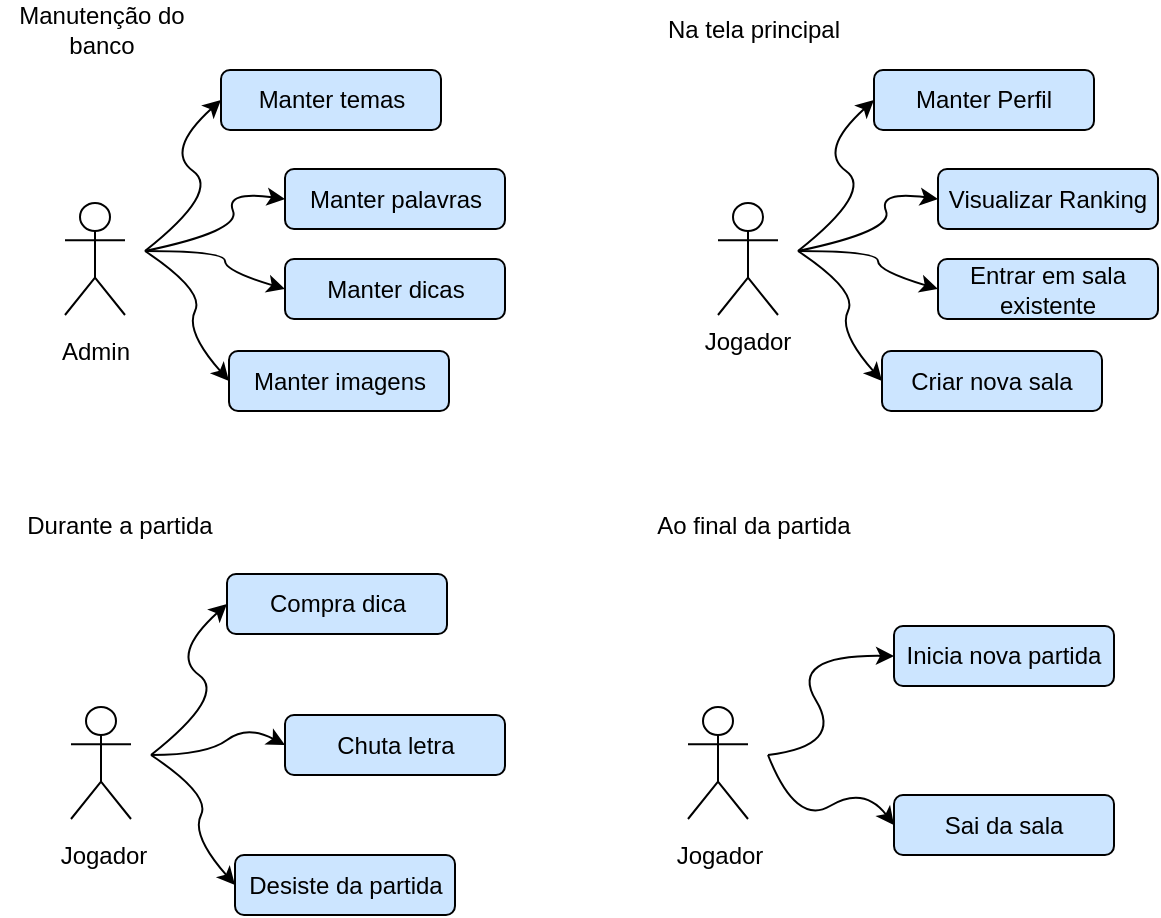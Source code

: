 <mxfile version="10.7.5" type="google"><diagram id="OUIDlDjPMiDUH4zOJpon" name="Page-1"><mxGraphModel dx="1127" dy="549" grid="0" gridSize="10" guides="1" tooltips="1" connect="1" arrows="1" fold="1" page="1" pageScale="1" pageWidth="827" pageHeight="1169" math="0" shadow="0"><root><mxCell id="0"/><mxCell id="1" parent="0"/><mxCell id="Pyx3L0X_K3Zgf8l13ir7-1" value="Actor" style="shape=umlActor;verticalLabelPosition=bottom;labelBackgroundColor=#ffffff;verticalAlign=top;html=1;outlineConnect=0;" parent="1" vertex="1"><mxGeometry x="149.5" y="126.5" width="30" height="56" as="geometry"/></mxCell><mxCell id="Pyx3L0X_K3Zgf8l13ir7-4" value="Manter temas" style="rounded=1;whiteSpace=wrap;html=1;fillColor=#CCE5FF;" parent="1" vertex="1"><mxGeometry x="227.5" y="60" width="110" height="30" as="geometry"/></mxCell><mxCell id="Pyx3L0X_K3Zgf8l13ir7-5" value="Manter palavras" style="rounded=1;whiteSpace=wrap;html=1;fillColor=#CCE5FF;" parent="1" vertex="1"><mxGeometry x="259.5" y="109.5" width="110" height="30" as="geometry"/></mxCell><mxCell id="Pyx3L0X_K3Zgf8l13ir7-6" value="Manter dicas" style="rounded=1;whiteSpace=wrap;html=1;fillColor=#CCE5FF;" parent="1" vertex="1"><mxGeometry x="259.5" y="154.5" width="110" height="30" as="geometry"/></mxCell><mxCell id="Pyx3L0X_K3Zgf8l13ir7-7" value="Manter imagens" style="rounded=1;whiteSpace=wrap;html=1;fillColor=#CCE5FF;" parent="1" vertex="1"><mxGeometry x="231.5" y="200.5" width="110" height="30" as="geometry"/></mxCell><mxCell id="Pyx3L0X_K3Zgf8l13ir7-9" value="" style="curved=1;endArrow=classic;html=1;entryX=0;entryY=0.5;entryDx=0;entryDy=0;" parent="1" target="Pyx3L0X_K3Zgf8l13ir7-4" edge="1"><mxGeometry width="50" height="50" relative="1" as="geometry"><mxPoint x="189.5" y="150.5" as="sourcePoint"/><mxPoint x="129.5" y="250.5" as="targetPoint"/><Array as="points"><mxPoint x="227.5" y="120.5"/><mxPoint x="199.5" y="100.5"/></Array></mxGeometry></mxCell><mxCell id="Pyx3L0X_K3Zgf8l13ir7-10" value="" style="curved=1;endArrow=classic;html=1;entryX=0;entryY=0.5;entryDx=0;entryDy=0;" parent="1" target="Pyx3L0X_K3Zgf8l13ir7-5" edge="1"><mxGeometry width="50" height="50" relative="1" as="geometry"><mxPoint x="189.5" y="150.5" as="sourcePoint"/><mxPoint x="237.5" y="85.5" as="targetPoint"/><Array as="points"><mxPoint x="237.5" y="140.5"/><mxPoint x="229.5" y="120.5"/></Array></mxGeometry></mxCell><mxCell id="Pyx3L0X_K3Zgf8l13ir7-11" value="" style="curved=1;endArrow=classic;html=1;entryX=0;entryY=0.5;entryDx=0;entryDy=0;" parent="1" target="Pyx3L0X_K3Zgf8l13ir7-6" edge="1"><mxGeometry width="50" height="50" relative="1" as="geometry"><mxPoint x="189.5" y="150.5" as="sourcePoint"/><mxPoint x="269.5" y="134.5" as="targetPoint"/><Array as="points"><mxPoint x="229.5" y="150.5"/><mxPoint x="229.5" y="160.5"/></Array></mxGeometry></mxCell><mxCell id="Pyx3L0X_K3Zgf8l13ir7-12" value="" style="curved=1;endArrow=classic;html=1;entryX=0;entryY=0.5;entryDx=0;entryDy=0;" parent="1" target="Pyx3L0X_K3Zgf8l13ir7-7" edge="1"><mxGeometry width="50" height="50" relative="1" as="geometry"><mxPoint x="189.5" y="150.5" as="sourcePoint"/><mxPoint x="279.5" y="144.5" as="targetPoint"/><Array as="points"><mxPoint x="219.5" y="170.5"/><mxPoint x="209.5" y="190.5"/></Array></mxGeometry></mxCell><mxCell id="Pyx3L0X_K3Zgf8l13ir7-13" value="Actor" style="shape=umlActor;verticalLabelPosition=bottom;labelBackgroundColor=#ffffff;verticalAlign=top;html=1;outlineConnect=0;" parent="1" vertex="1"><mxGeometry x="152.5" y="378.5" width="30" height="56" as="geometry"/></mxCell><mxCell id="Pyx3L0X_K3Zgf8l13ir7-14" value="Compra dica" style="rounded=1;whiteSpace=wrap;html=1;fillColor=#CCE5FF;" parent="1" vertex="1"><mxGeometry x="230.5" y="312" width="110" height="30" as="geometry"/></mxCell><mxCell id="Pyx3L0X_K3Zgf8l13ir7-15" value="Chuta letra" style="rounded=1;whiteSpace=wrap;html=1;fillColor=#CCE5FF;" parent="1" vertex="1"><mxGeometry x="259.5" y="382.5" width="110" height="30" as="geometry"/></mxCell><mxCell id="Pyx3L0X_K3Zgf8l13ir7-17" value="Desiste da partida" style="rounded=1;whiteSpace=wrap;html=1;fillColor=#CCE5FF;" parent="1" vertex="1"><mxGeometry x="234.5" y="452.5" width="110" height="30" as="geometry"/></mxCell><mxCell id="Pyx3L0X_K3Zgf8l13ir7-18" value="" style="curved=1;endArrow=classic;html=1;entryX=0;entryY=0.5;entryDx=0;entryDy=0;" parent="1" target="Pyx3L0X_K3Zgf8l13ir7-14" edge="1"><mxGeometry width="50" height="50" relative="1" as="geometry"><mxPoint x="192.5" y="402.5" as="sourcePoint"/><mxPoint x="132.5" y="502.5" as="targetPoint"/><Array as="points"><mxPoint x="230.5" y="372.5"/><mxPoint x="202.5" y="352.5"/></Array></mxGeometry></mxCell><mxCell id="Pyx3L0X_K3Zgf8l13ir7-19" value="" style="curved=1;endArrow=classic;html=1;entryX=0;entryY=0.5;entryDx=0;entryDy=0;" parent="1" target="Pyx3L0X_K3Zgf8l13ir7-15" edge="1"><mxGeometry width="50" height="50" relative="1" as="geometry"><mxPoint x="192.5" y="402.5" as="sourcePoint"/><mxPoint x="240.5" y="337.5" as="targetPoint"/><Array as="points"><mxPoint x="220.5" y="402.5"/><mxPoint x="240.5" y="387.5"/></Array></mxGeometry></mxCell><mxCell id="Pyx3L0X_K3Zgf8l13ir7-21" value="" style="curved=1;endArrow=classic;html=1;entryX=0;entryY=0.5;entryDx=0;entryDy=0;" parent="1" target="Pyx3L0X_K3Zgf8l13ir7-17" edge="1"><mxGeometry width="50" height="50" relative="1" as="geometry"><mxPoint x="192.5" y="402.5" as="sourcePoint"/><mxPoint x="282.5" y="396.5" as="targetPoint"/><Array as="points"><mxPoint x="222.5" y="422.5"/><mxPoint x="212.5" y="442.5"/></Array></mxGeometry></mxCell><mxCell id="Pyx3L0X_K3Zgf8l13ir7-22" value="Manutenção do banco" style="text;html=1;strokeColor=none;fillColor=none;align=center;verticalAlign=middle;whiteSpace=wrap;rounded=0;" parent="1" vertex="1"><mxGeometry x="117.5" y="30" width="100" height="20" as="geometry"/></mxCell><mxCell id="Pyx3L0X_K3Zgf8l13ir7-24" value="Durante a partida" style="text;html=1;strokeColor=none;fillColor=none;align=center;verticalAlign=middle;whiteSpace=wrap;rounded=0;" parent="1" vertex="1"><mxGeometry x="126.5" y="278" width="100" height="20" as="geometry"/></mxCell><mxCell id="c0iZppH3Q9-LfTc5vzS6-2" value="Actor" style="shape=umlActor;verticalLabelPosition=bottom;labelBackgroundColor=#ffffff;verticalAlign=top;html=1;outlineConnect=0;" parent="1" vertex="1"><mxGeometry x="461" y="378.5" width="30" height="56" as="geometry"/></mxCell><mxCell id="c0iZppH3Q9-LfTc5vzS6-3" value="Inicia nova partida" style="rounded=1;whiteSpace=wrap;html=1;fillColor=#CCE5FF;" parent="1" vertex="1"><mxGeometry x="564" y="338" width="110" height="30" as="geometry"/></mxCell><mxCell id="c0iZppH3Q9-LfTc5vzS6-4" value="Sai da sala" style="rounded=1;whiteSpace=wrap;html=1;fillColor=#CCE5FF;" parent="1" vertex="1"><mxGeometry x="564" y="422.5" width="110" height="30" as="geometry"/></mxCell><mxCell id="c0iZppH3Q9-LfTc5vzS6-6" value="" style="curved=1;endArrow=classic;html=1;entryX=0;entryY=0.5;entryDx=0;entryDy=0;" parent="1" target="c0iZppH3Q9-LfTc5vzS6-3" edge="1"><mxGeometry width="50" height="50" relative="1" as="geometry"><mxPoint x="501" y="402.5" as="sourcePoint"/><mxPoint x="441" y="502.5" as="targetPoint"/><Array as="points"><mxPoint x="539" y="398"/><mxPoint x="511" y="352.5"/></Array></mxGeometry></mxCell><mxCell id="c0iZppH3Q9-LfTc5vzS6-7" value="" style="curved=1;endArrow=classic;html=1;entryX=0;entryY=0.5;entryDx=0;entryDy=0;" parent="1" target="c0iZppH3Q9-LfTc5vzS6-4" edge="1"><mxGeometry width="50" height="50" relative="1" as="geometry"><mxPoint x="501" y="402.5" as="sourcePoint"/><mxPoint x="549" y="337.5" as="targetPoint"/><Array as="points"><mxPoint x="515" y="438"/><mxPoint x="549" y="418"/></Array></mxGeometry></mxCell><mxCell id="c0iZppH3Q9-LfTc5vzS6-9" value="Ao final da partida" style="text;html=1;strokeColor=none;fillColor=none;align=center;verticalAlign=middle;whiteSpace=wrap;rounded=0;" parent="1" vertex="1"><mxGeometry x="444" y="278" width="100" height="20" as="geometry"/></mxCell><mxCell id="OFpTC5C5rz61E4m8H4oO-2" value="Actor" style="shape=umlActor;verticalLabelPosition=bottom;labelBackgroundColor=#ffffff;verticalAlign=top;html=1;outlineConnect=0;" parent="1" vertex="1"><mxGeometry x="476" y="126.5" width="30" height="56" as="geometry"/></mxCell><mxCell id="OFpTC5C5rz61E4m8H4oO-3" value="Manter Perfil" style="rounded=1;whiteSpace=wrap;html=1;fillColor=#CCE5FF;" parent="1" vertex="1"><mxGeometry x="554" y="60" width="110" height="30" as="geometry"/></mxCell><mxCell id="OFpTC5C5rz61E4m8H4oO-4" value="Visualizar Ranking" style="rounded=1;whiteSpace=wrap;html=1;fillColor=#CCE5FF;" parent="1" vertex="1"><mxGeometry x="586" y="109.5" width="110" height="30" as="geometry"/></mxCell><mxCell id="OFpTC5C5rz61E4m8H4oO-5" value="Entrar em sala existente" style="rounded=1;whiteSpace=wrap;html=1;fillColor=#CCE5FF;" parent="1" vertex="1"><mxGeometry x="586" y="154.5" width="110" height="30" as="geometry"/></mxCell><mxCell id="OFpTC5C5rz61E4m8H4oO-6" value="Criar nova sala" style="rounded=1;whiteSpace=wrap;html=1;fillColor=#CCE5FF;" parent="1" vertex="1"><mxGeometry x="558" y="200.5" width="110" height="30" as="geometry"/></mxCell><mxCell id="OFpTC5C5rz61E4m8H4oO-7" value="" style="curved=1;endArrow=classic;html=1;entryX=0;entryY=0.5;entryDx=0;entryDy=0;" parent="1" target="OFpTC5C5rz61E4m8H4oO-3" edge="1"><mxGeometry width="50" height="50" relative="1" as="geometry"><mxPoint x="516" y="150.5" as="sourcePoint"/><mxPoint x="456" y="250.5" as="targetPoint"/><Array as="points"><mxPoint x="554" y="120.5"/><mxPoint x="526" y="100.5"/></Array></mxGeometry></mxCell><mxCell id="OFpTC5C5rz61E4m8H4oO-8" value="" style="curved=1;endArrow=classic;html=1;entryX=0;entryY=0.5;entryDx=0;entryDy=0;" parent="1" target="OFpTC5C5rz61E4m8H4oO-4" edge="1"><mxGeometry width="50" height="50" relative="1" as="geometry"><mxPoint x="516" y="150.5" as="sourcePoint"/><mxPoint x="564" y="85.5" as="targetPoint"/><Array as="points"><mxPoint x="564" y="140.5"/><mxPoint x="556" y="120.5"/></Array></mxGeometry></mxCell><mxCell id="OFpTC5C5rz61E4m8H4oO-9" value="" style="curved=1;endArrow=classic;html=1;entryX=0;entryY=0.5;entryDx=0;entryDy=0;" parent="1" target="OFpTC5C5rz61E4m8H4oO-5" edge="1"><mxGeometry width="50" height="50" relative="1" as="geometry"><mxPoint x="516" y="150.5" as="sourcePoint"/><mxPoint x="596" y="134.5" as="targetPoint"/><Array as="points"><mxPoint x="556" y="150.5"/><mxPoint x="556" y="160.5"/></Array></mxGeometry></mxCell><mxCell id="OFpTC5C5rz61E4m8H4oO-10" value="" style="curved=1;endArrow=classic;html=1;entryX=0;entryY=0.5;entryDx=0;entryDy=0;" parent="1" target="OFpTC5C5rz61E4m8H4oO-6" edge="1"><mxGeometry width="50" height="50" relative="1" as="geometry"><mxPoint x="516" y="150.5" as="sourcePoint"/><mxPoint x="606" y="144.5" as="targetPoint"/><Array as="points"><mxPoint x="546" y="170.5"/><mxPoint x="536" y="190.5"/></Array></mxGeometry></mxCell><mxCell id="OFpTC5C5rz61E4m8H4oO-11" value="Na tela principal" style="text;html=1;strokeColor=none;fillColor=none;align=center;verticalAlign=middle;whiteSpace=wrap;rounded=0;" parent="1" vertex="1"><mxGeometry x="444" y="30" width="100" height="20" as="geometry"/></mxCell><mxCell id="OFpTC5C5rz61E4m8H4oO-17" value="Jogador&lt;br&gt;" style="text;html=1;strokeColor=none;fillColor=#FFFFFF;align=center;verticalAlign=middle;whiteSpace=wrap;rounded=0;" parent="1" vertex="1"><mxGeometry x="466" y="186" width="50" height="20" as="geometry"/></mxCell><mxCell id="OFpTC5C5rz61E4m8H4oO-18" value="Jogador&lt;br&gt;" style="text;html=1;strokeColor=none;fillColor=#FFFFFF;align=center;verticalAlign=middle;whiteSpace=wrap;rounded=0;" parent="1" vertex="1"><mxGeometry x="452" y="442.5" width="50" height="20" as="geometry"/></mxCell><mxCell id="OFpTC5C5rz61E4m8H4oO-19" value="Jogador&lt;br&gt;" style="text;html=1;strokeColor=none;fillColor=#FFFFFF;align=center;verticalAlign=middle;whiteSpace=wrap;rounded=0;" parent="1" vertex="1"><mxGeometry x="144" y="442.5" width="50" height="20" as="geometry"/></mxCell><mxCell id="OFpTC5C5rz61E4m8H4oO-20" value="Admin&lt;br&gt;" style="text;html=1;strokeColor=none;fillColor=#FFFFFF;align=center;verticalAlign=middle;whiteSpace=wrap;rounded=0;" parent="1" vertex="1"><mxGeometry x="139.5" y="190.5" width="50" height="20" as="geometry"/></mxCell></root></mxGraphModel></diagram></mxfile>